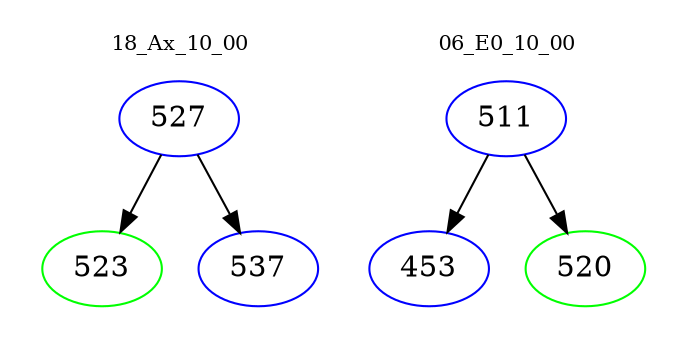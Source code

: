 digraph{
subgraph cluster_0 {
color = white
label = "18_Ax_10_00";
fontsize=10;
T0_527 [label="527", color="blue"]
T0_527 -> T0_523 [color="black"]
T0_523 [label="523", color="green"]
T0_527 -> T0_537 [color="black"]
T0_537 [label="537", color="blue"]
}
subgraph cluster_1 {
color = white
label = "06_E0_10_00";
fontsize=10;
T1_511 [label="511", color="blue"]
T1_511 -> T1_453 [color="black"]
T1_453 [label="453", color="blue"]
T1_511 -> T1_520 [color="black"]
T1_520 [label="520", color="green"]
}
}
